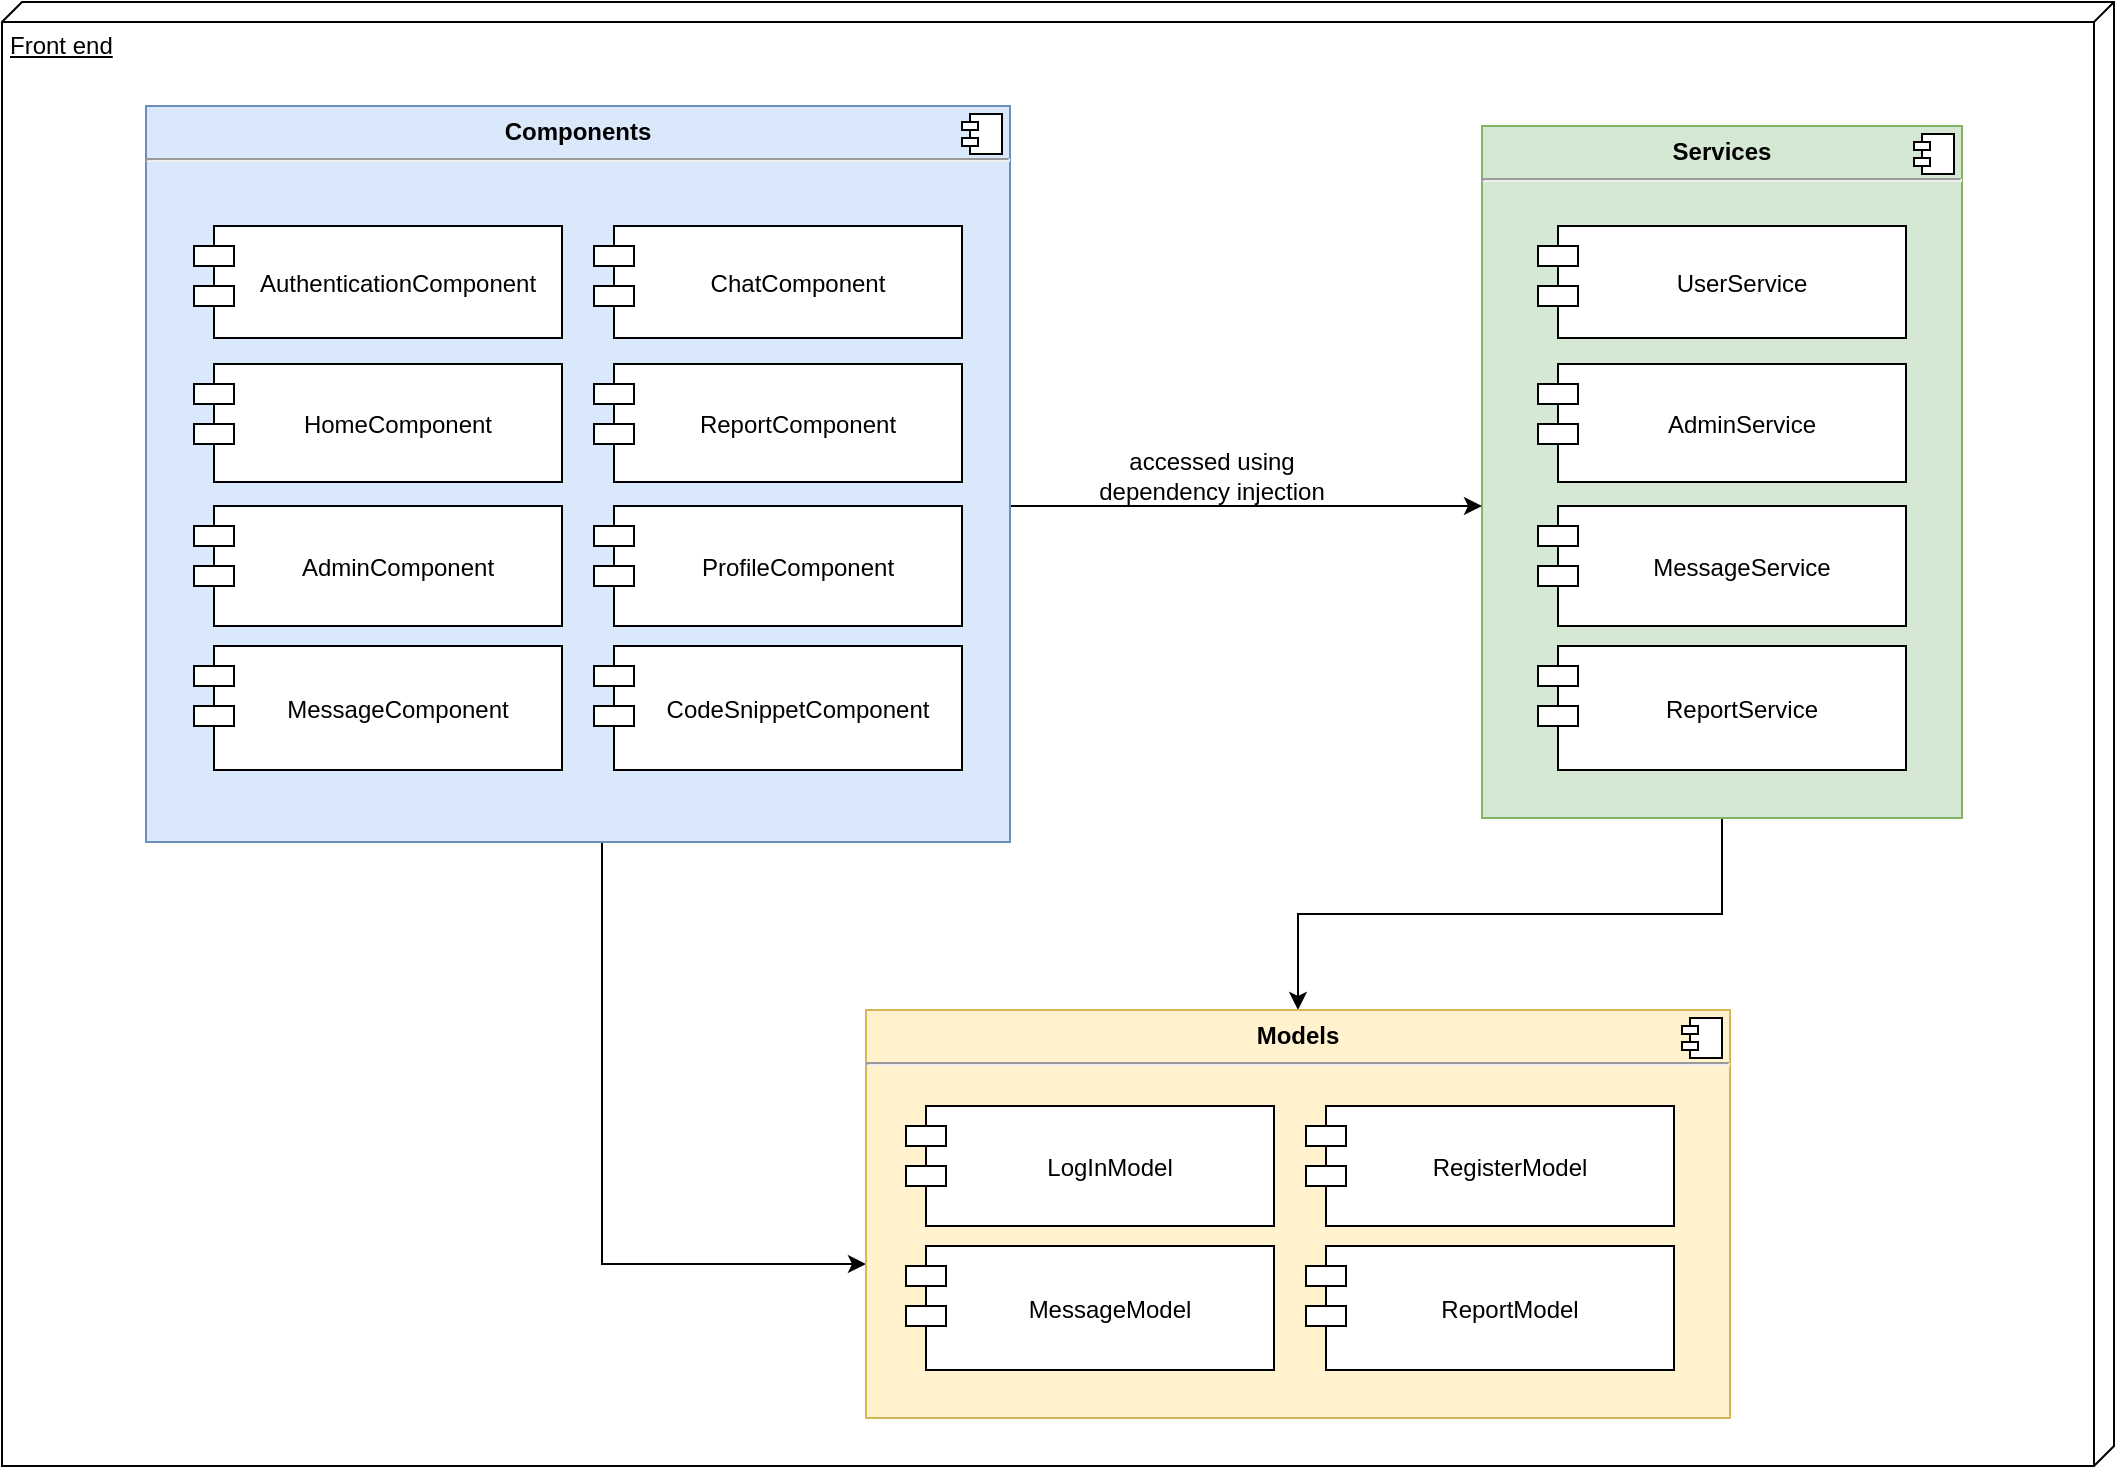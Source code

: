 <mxfile version="15.5.9" type="device"><diagram id="DcxC2I_BvZkHqZ9JPcZ_" name="Page-1"><mxGraphModel dx="1038" dy="2247" grid="1" gridSize="12" guides="1" tooltips="1" connect="1" arrows="1" fold="1" page="1" pageScale="1" pageWidth="1100" pageHeight="850" math="0" shadow="0"><root><mxCell id="XH85mc0zrtp57t1U66PN-0"/><mxCell id="XH85mc0zrtp57t1U66PN-1" parent="XH85mc0zrtp57t1U66PN-0"/><mxCell id="D_LQx-esBkEWMsiu9URw-31" value="Front end" style="verticalAlign=top;align=left;spacingTop=8;spacingLeft=2;spacingRight=12;shape=cube;size=10;direction=south;fontStyle=4;html=1;" vertex="1" parent="XH85mc0zrtp57t1U66PN-1"><mxGeometry x="300" y="-1512" width="1056" height="732" as="geometry"/></mxCell><mxCell id="D_LQx-esBkEWMsiu9URw-30" style="edgeStyle=orthogonalEdgeStyle;rounded=0;orthogonalLoop=1;jettySize=auto;html=1;exitX=0.5;exitY=1;exitDx=0;exitDy=0;entryX=0.5;entryY=0;entryDx=0;entryDy=0;" edge="1" parent="XH85mc0zrtp57t1U66PN-1" source="nZVxeUL04pIX-PyY6P-v-4" target="nZVxeUL04pIX-PyY6P-v-8"><mxGeometry relative="1" as="geometry"><mxPoint x="1160" y="-1056" as="targetPoint"/></mxGeometry></mxCell><mxCell id="nZVxeUL04pIX-PyY6P-v-4" value="&lt;p style=&quot;margin: 0px ; margin-top: 6px ; text-align: center&quot;&gt;&lt;b&gt;Services&lt;/b&gt;&lt;/p&gt;&lt;hr&gt;&lt;p style=&quot;margin: 0px ; margin-left: 8px&quot;&gt;&lt;br&gt;&lt;/p&gt;" style="align=left;overflow=fill;html=1;dropTarget=0;fillColor=#d5e8d4;strokeColor=#82b366;" parent="XH85mc0zrtp57t1U66PN-1" vertex="1"><mxGeometry x="1040" y="-1450" width="240" height="346" as="geometry"/></mxCell><mxCell id="nZVxeUL04pIX-PyY6P-v-5" value="" style="shape=component;jettyWidth=8;jettyHeight=4;" parent="nZVxeUL04pIX-PyY6P-v-4" vertex="1"><mxGeometry x="1" width="20" height="20" relative="1" as="geometry"><mxPoint x="-24" y="4" as="offset"/></mxGeometry></mxCell><mxCell id="jIDyMiReXpUueg_hP_dI-1" style="edgeStyle=orthogonalEdgeStyle;rounded=0;orthogonalLoop=1;jettySize=auto;html=1;exitX=1;exitY=0.5;exitDx=0;exitDy=0;" parent="XH85mc0zrtp57t1U66PN-1" source="nZVxeUL04pIX-PyY6P-v-6" edge="1"><mxGeometry relative="1" as="geometry"><mxPoint x="1040" y="-1260" as="targetPoint"/><Array as="points"><mxPoint x="780" y="-1260"/></Array></mxGeometry></mxCell><mxCell id="jIDyMiReXpUueg_hP_dI-25" style="edgeStyle=orthogonalEdgeStyle;rounded=0;orthogonalLoop=1;jettySize=auto;html=1;exitX=0.5;exitY=1;exitDx=0;exitDy=0;fontSize=14;strokeColor=default;" parent="XH85mc0zrtp57t1U66PN-1" source="nZVxeUL04pIX-PyY6P-v-6" target="nZVxeUL04pIX-PyY6P-v-8" edge="1"><mxGeometry relative="1" as="geometry"><mxPoint x="600" y="-864" as="targetPoint"/><Array as="points"><mxPoint x="600" y="-881"/></Array></mxGeometry></mxCell><mxCell id="nZVxeUL04pIX-PyY6P-v-6" value="&lt;p style=&quot;margin: 0px ; margin-top: 6px ; text-align: center&quot;&gt;&lt;b&gt;Components&lt;/b&gt;&lt;/p&gt;&lt;hr&gt;&lt;p style=&quot;margin: 0px ; margin-left: 8px&quot;&gt;&lt;br&gt;&lt;/p&gt;" style="align=left;overflow=fill;html=1;dropTarget=0;fillColor=#dae8fc;strokeColor=#6c8ebf;" parent="XH85mc0zrtp57t1U66PN-1" vertex="1"><mxGeometry x="372" y="-1460" width="432" height="368" as="geometry"/></mxCell><mxCell id="nZVxeUL04pIX-PyY6P-v-7" value="" style="shape=component;jettyWidth=8;jettyHeight=4;" parent="nZVxeUL04pIX-PyY6P-v-6" vertex="1"><mxGeometry x="1" width="20" height="20" relative="1" as="geometry"><mxPoint x="-24" y="4" as="offset"/></mxGeometry></mxCell><mxCell id="nZVxeUL04pIX-PyY6P-v-8" value="&lt;p style=&quot;margin: 0px ; margin-top: 6px ; text-align: center&quot;&gt;&lt;b&gt;Models&lt;/b&gt;&lt;/p&gt;&lt;hr&gt;&lt;p style=&quot;margin: 0px ; margin-left: 8px&quot;&gt;&lt;br&gt;&lt;/p&gt;" style="align=left;overflow=fill;html=1;dropTarget=0;fillColor=#fff2cc;strokeColor=#d6b656;" parent="XH85mc0zrtp57t1U66PN-1" vertex="1"><mxGeometry x="732" y="-1008" width="432" height="204" as="geometry"/></mxCell><mxCell id="nZVxeUL04pIX-PyY6P-v-9" value="" style="shape=component;jettyWidth=8;jettyHeight=4;" parent="nZVxeUL04pIX-PyY6P-v-8" vertex="1"><mxGeometry x="1" width="20" height="20" relative="1" as="geometry"><mxPoint x="-24" y="4" as="offset"/></mxGeometry></mxCell><mxCell id="jIDyMiReXpUueg_hP_dI-2" value="accessed using dependency injection" style="text;html=1;strokeColor=none;fillColor=none;align=center;verticalAlign=middle;whiteSpace=wrap;rounded=0;" parent="XH85mc0zrtp57t1U66PN-1" vertex="1"><mxGeometry x="840" y="-1290" width="130" height="30" as="geometry"/></mxCell><mxCell id="jIDyMiReXpUueg_hP_dI-13" style="edgeStyle=none;rounded=0;orthogonalLoop=1;jettySize=auto;html=1;exitX=0.5;exitY=0;exitDx=0;exitDy=0;" parent="XH85mc0zrtp57t1U66PN-1" source="nZVxeUL04pIX-PyY6P-v-8" target="nZVxeUL04pIX-PyY6P-v-8" edge="1"><mxGeometry relative="1" as="geometry"/></mxCell><mxCell id="D_LQx-esBkEWMsiu9URw-0" value="AuthenticationComponent" style="shape=module;align=left;spacingLeft=20;align=center;verticalAlign=middle;" vertex="1" parent="XH85mc0zrtp57t1U66PN-1"><mxGeometry x="396" y="-1400" width="184" height="56" as="geometry"/></mxCell><mxCell id="D_LQx-esBkEWMsiu9URw-1" value="HomeComponent" style="shape=module;align=left;spacingLeft=20;align=center;verticalAlign=middle;" vertex="1" parent="XH85mc0zrtp57t1U66PN-1"><mxGeometry x="396" y="-1331" width="184" height="59" as="geometry"/></mxCell><mxCell id="D_LQx-esBkEWMsiu9URw-2" value="AdminComponent" style="shape=module;align=left;spacingLeft=20;align=center;verticalAlign=middle;" vertex="1" parent="XH85mc0zrtp57t1U66PN-1"><mxGeometry x="396" y="-1260" width="184" height="60" as="geometry"/></mxCell><mxCell id="D_LQx-esBkEWMsiu9URw-3" value="MessageComponent" style="shape=module;align=left;spacingLeft=20;align=center;verticalAlign=middle;" vertex="1" parent="XH85mc0zrtp57t1U66PN-1"><mxGeometry x="396" y="-1190" width="184" height="62" as="geometry"/></mxCell><mxCell id="D_LQx-esBkEWMsiu9URw-4" value="ChatComponent" style="shape=module;align=left;spacingLeft=20;align=center;verticalAlign=middle;" vertex="1" parent="XH85mc0zrtp57t1U66PN-1"><mxGeometry x="596" y="-1400" width="184" height="56" as="geometry"/></mxCell><mxCell id="D_LQx-esBkEWMsiu9URw-5" value="ReportComponent" style="shape=module;align=left;spacingLeft=20;align=center;verticalAlign=middle;" vertex="1" parent="XH85mc0zrtp57t1U66PN-1"><mxGeometry x="596" y="-1331" width="184" height="59" as="geometry"/></mxCell><mxCell id="D_LQx-esBkEWMsiu9URw-6" value="ProfileComponent" style="shape=module;align=left;spacingLeft=20;align=center;verticalAlign=middle;" vertex="1" parent="XH85mc0zrtp57t1U66PN-1"><mxGeometry x="596" y="-1260" width="184" height="60" as="geometry"/></mxCell><mxCell id="D_LQx-esBkEWMsiu9URw-7" value="CodeSnippetComponent" style="shape=module;align=left;spacingLeft=20;align=center;verticalAlign=middle;" vertex="1" parent="XH85mc0zrtp57t1U66PN-1"><mxGeometry x="596" y="-1190" width="184" height="62" as="geometry"/></mxCell><mxCell id="D_LQx-esBkEWMsiu9URw-14" value="UserService" style="shape=module;align=left;spacingLeft=20;align=center;verticalAlign=middle;" vertex="1" parent="XH85mc0zrtp57t1U66PN-1"><mxGeometry x="1068" y="-1400" width="184" height="56" as="geometry"/></mxCell><mxCell id="D_LQx-esBkEWMsiu9URw-15" value="AdminService" style="shape=module;align=left;spacingLeft=20;align=center;verticalAlign=middle;" vertex="1" parent="XH85mc0zrtp57t1U66PN-1"><mxGeometry x="1068" y="-1331" width="184" height="59" as="geometry"/></mxCell><mxCell id="D_LQx-esBkEWMsiu9URw-16" value="MessageService" style="shape=module;align=left;spacingLeft=20;align=center;verticalAlign=middle;" vertex="1" parent="XH85mc0zrtp57t1U66PN-1"><mxGeometry x="1068" y="-1260" width="184" height="60" as="geometry"/></mxCell><mxCell id="D_LQx-esBkEWMsiu9URw-17" value="ReportService" style="shape=module;align=left;spacingLeft=20;align=center;verticalAlign=middle;" vertex="1" parent="XH85mc0zrtp57t1U66PN-1"><mxGeometry x="1068" y="-1190" width="184" height="62" as="geometry"/></mxCell><mxCell id="D_LQx-esBkEWMsiu9URw-25" value="LogInModel" style="shape=module;align=left;spacingLeft=20;align=center;verticalAlign=middle;" vertex="1" parent="XH85mc0zrtp57t1U66PN-1"><mxGeometry x="752" y="-960" width="184" height="60" as="geometry"/></mxCell><mxCell id="D_LQx-esBkEWMsiu9URw-26" value="MessageModel" style="shape=module;align=left;spacingLeft=20;align=center;verticalAlign=middle;" vertex="1" parent="XH85mc0zrtp57t1U66PN-1"><mxGeometry x="752" y="-890" width="184" height="62" as="geometry"/></mxCell><mxCell id="D_LQx-esBkEWMsiu9URw-27" value="RegisterModel" style="shape=module;align=left;spacingLeft=20;align=center;verticalAlign=middle;" vertex="1" parent="XH85mc0zrtp57t1U66PN-1"><mxGeometry x="952" y="-960" width="184" height="60" as="geometry"/></mxCell><mxCell id="D_LQx-esBkEWMsiu9URw-28" value="ReportModel" style="shape=module;align=left;spacingLeft=20;align=center;verticalAlign=middle;" vertex="1" parent="XH85mc0zrtp57t1U66PN-1"><mxGeometry x="952" y="-890" width="184" height="62" as="geometry"/></mxCell></root></mxGraphModel></diagram></mxfile>